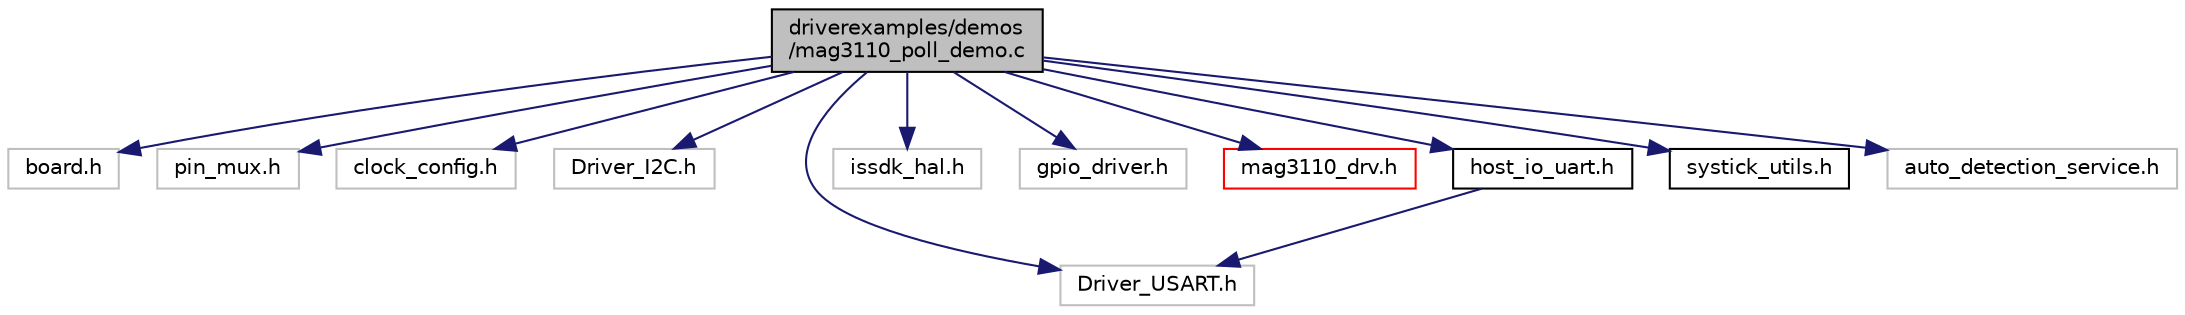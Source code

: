 digraph "driverexamples/demos/mag3110_poll_demo.c"
{
  edge [fontname="Helvetica",fontsize="10",labelfontname="Helvetica",labelfontsize="10"];
  node [fontname="Helvetica",fontsize="10",shape=record];
  Node0 [label="driverexamples/demos\l/mag3110_poll_demo.c",height=0.2,width=0.4,color="black", fillcolor="grey75", style="filled", fontcolor="black"];
  Node0 -> Node1 [color="midnightblue",fontsize="10",style="solid",fontname="Helvetica"];
  Node1 [label="board.h",height=0.2,width=0.4,color="grey75", fillcolor="white", style="filled"];
  Node0 -> Node2 [color="midnightblue",fontsize="10",style="solid",fontname="Helvetica"];
  Node2 [label="pin_mux.h",height=0.2,width=0.4,color="grey75", fillcolor="white", style="filled"];
  Node0 -> Node3 [color="midnightblue",fontsize="10",style="solid",fontname="Helvetica"];
  Node3 [label="clock_config.h",height=0.2,width=0.4,color="grey75", fillcolor="white", style="filled"];
  Node0 -> Node4 [color="midnightblue",fontsize="10",style="solid",fontname="Helvetica"];
  Node4 [label="Driver_I2C.h",height=0.2,width=0.4,color="grey75", fillcolor="white", style="filled"];
  Node0 -> Node5 [color="midnightblue",fontsize="10",style="solid",fontname="Helvetica"];
  Node5 [label="Driver_USART.h",height=0.2,width=0.4,color="grey75", fillcolor="white", style="filled"];
  Node0 -> Node6 [color="midnightblue",fontsize="10",style="solid",fontname="Helvetica"];
  Node6 [label="issdk_hal.h",height=0.2,width=0.4,color="grey75", fillcolor="white", style="filled"];
  Node0 -> Node7 [color="midnightblue",fontsize="10",style="solid",fontname="Helvetica"];
  Node7 [label="gpio_driver.h",height=0.2,width=0.4,color="grey75", fillcolor="white", style="filled"];
  Node0 -> Node8 [color="midnightblue",fontsize="10",style="solid",fontname="Helvetica"];
  Node8 [label="mag3110_drv.h",height=0.2,width=0.4,color="red", fillcolor="white", style="filled",URL="$mag3110__drv_8h.html",tooltip="The mag3110_drv.h file describes the MAG3110 driver interface and structures. "];
  Node0 -> Node16 [color="midnightblue",fontsize="10",style="solid",fontname="Helvetica"];
  Node16 [label="host_io_uart.h",height=0.2,width=0.4,color="black", fillcolor="white", style="filled",URL="$host__io__uart_8h.html",tooltip="The host_io_uart.h file contains the Host Protocol interface definitions and configuration. "];
  Node16 -> Node5 [color="midnightblue",fontsize="10",style="solid",fontname="Helvetica"];
  Node0 -> Node17 [color="midnightblue",fontsize="10",style="solid",fontname="Helvetica"];
  Node17 [label="systick_utils.h",height=0.2,width=0.4,color="black", fillcolor="white", style="filled",URL="$systick__utils_8h.html",tooltip="ARM Systick Utilities. "];
  Node0 -> Node18 [color="midnightblue",fontsize="10",style="solid",fontname="Helvetica"];
  Node18 [label="auto_detection_service.h",height=0.2,width=0.4,color="grey75", fillcolor="white", style="filled"];
}
